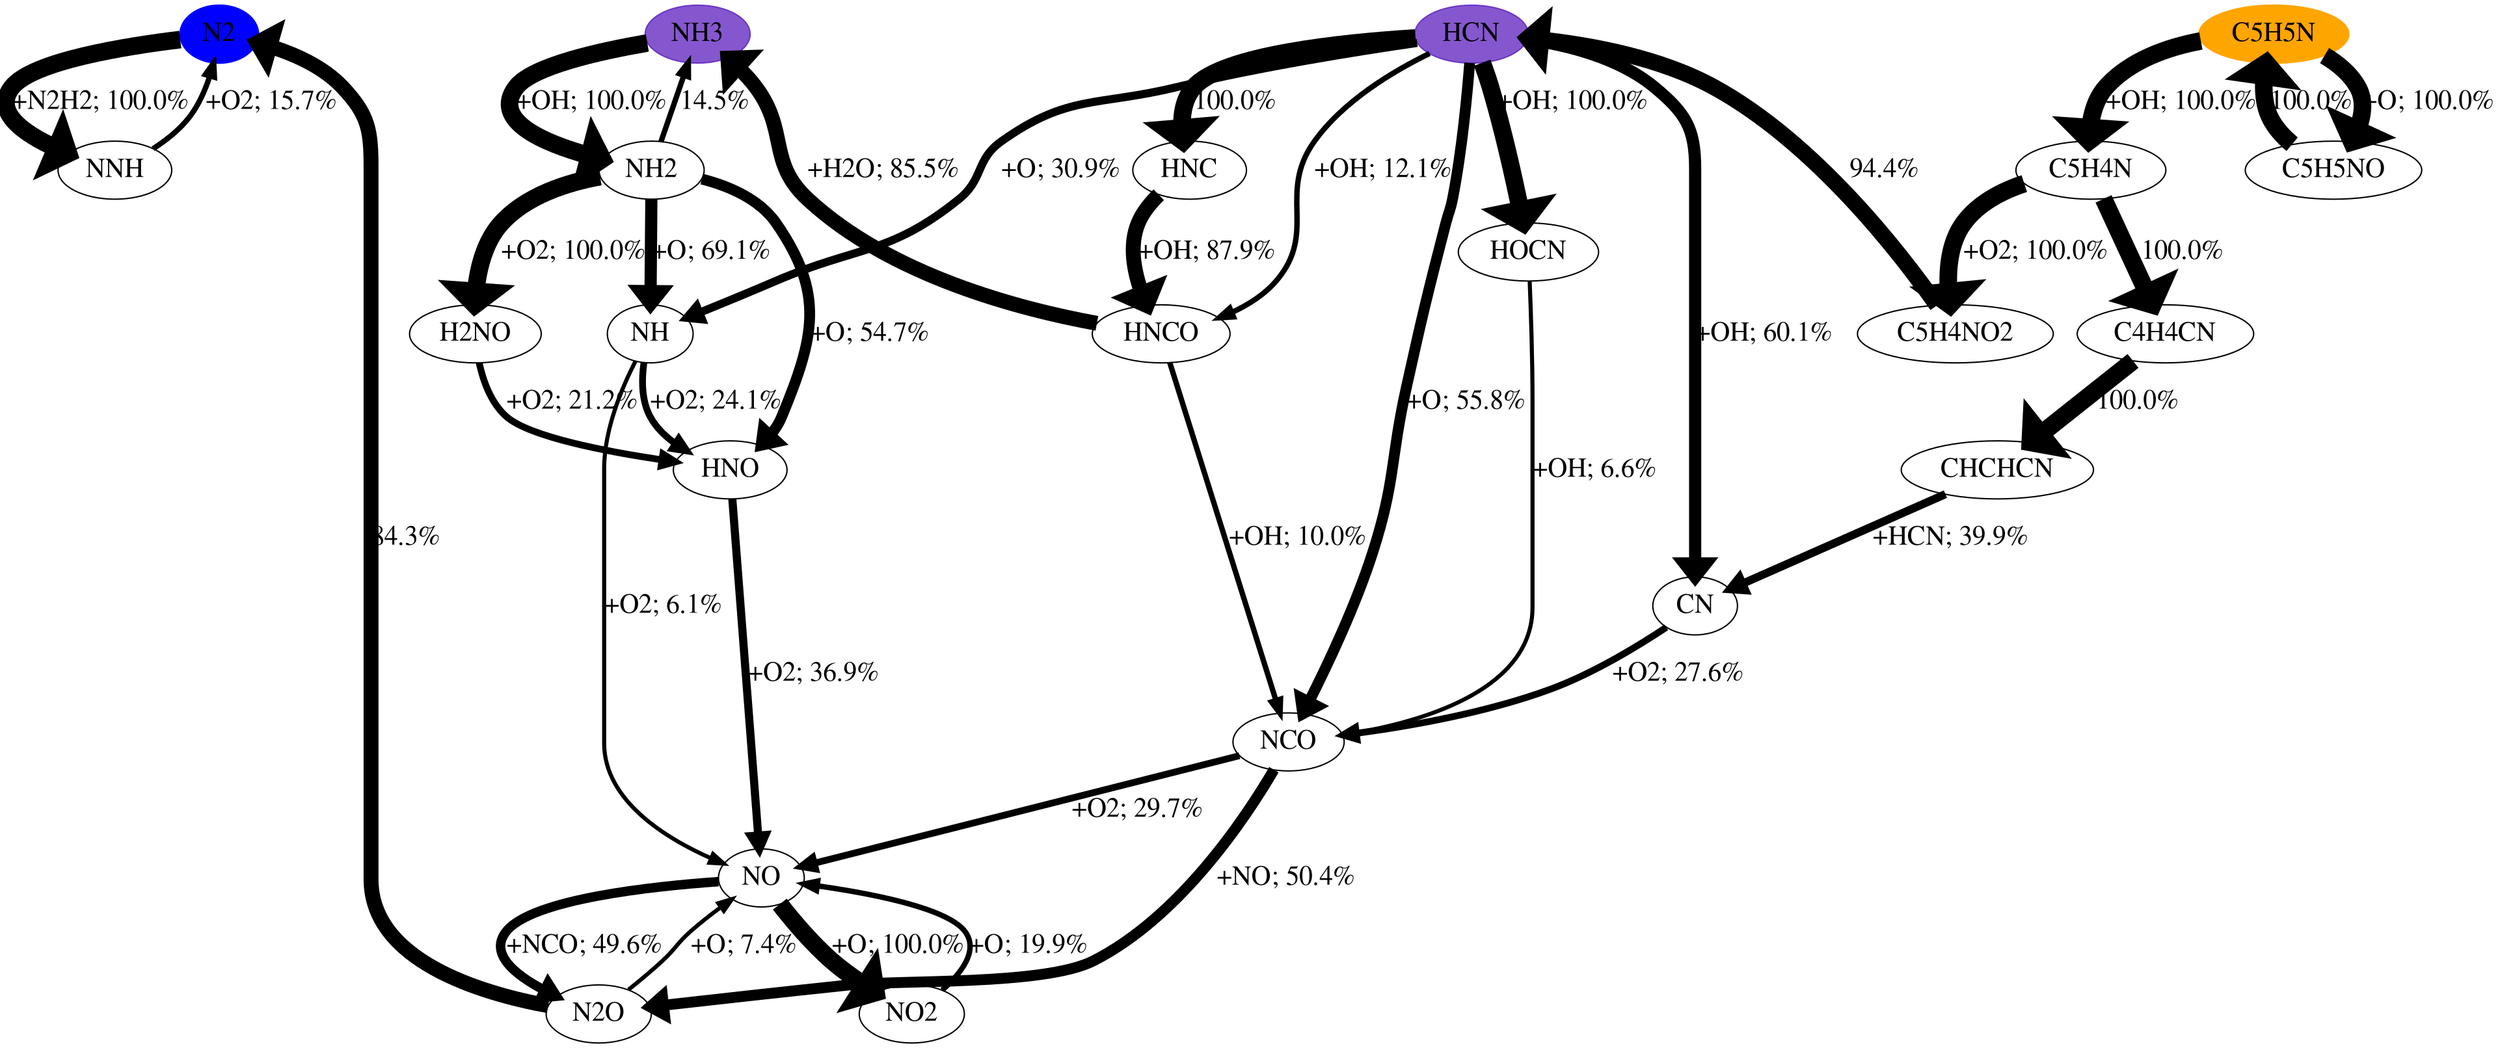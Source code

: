 digraph {
    graph [b="0,0,1558,558", rankdir=TB, center=true];
	NO -> N2O [label="+NCO; 49.6%" fontcolor=black fontname=Times fontsize=20 penwidth=7]
	NO -> NO2 [label="+O; 100.0%" fontcolor=black fontname=Times fontsize=20 penwidth=13]
	C5H5N -> C5H4N [label="+OH; 100.0%" fontcolor=black fontname=Times fontsize=20 penwidth=13]
	C5H5N -> C5H5NO [label="+O; 100.0%" fontcolor=black fontname=Times fontsize=20 penwidth=13]
	NH3 -> NH2 [label="+OH; 100.0%" fontcolor=black fontname=Times fontsize=20 penwidth=13]
	N2 -> NNH [label="+N2H2; 100.0%" fontcolor=black fontname=Times fontsize=20 penwidth=13]
	NO2 -> NO [label="+O; 19.9%" fontcolor=black fontname=Times fontsize=20 penwidth=4]
	HCN -> NH [label="+O; 30.9%" fontcolor=black fontname=Times fontsize=20 penwidth=6]
	HCN -> HNC [label="100.0%" fontcolor=black fontname=Times fontsize=20 penwidth=13]
	HCN -> CN [label="+OH; 60.1%" fontcolor=black fontname=Times fontsize=20 penwidth=9]
	HCN -> HNCO [label="+OH; 12.1%" fontcolor=black fontname=Times fontsize=20 penwidth=4]
	HCN -> NCO [label="+O; 55.8%" fontcolor=black fontname=Times fontsize=20 penwidth=8]
	HCN -> HOCN [label="+OH; 100.0%" fontcolor=black fontname=Times fontsize=20 penwidth=13]
	N2O -> N2 [label="84.3%" fontcolor=black fontname=Times fontsize=20 penwidth=11]
	N2O -> NO [label="+O; 7.4%" fontcolor=black fontname=Times fontsize=20 penwidth=3]
	C5H4N -> C5H4NO2 [label="+O2; 100.0%" fontcolor=black fontname=Times fontsize=20 penwidth=13]
	C5H4N -> C4H4CN [label="100.0%" fontcolor=black fontname=Times fontsize=20 penwidth=13]
	C5H5NO -> C5H5N [label="100.0%" fontcolor=black fontname=Times fontsize=20 penwidth=13]
	NH2 -> NH [label="+O; 69.1%" fontcolor=black fontname=Times fontsize=20 penwidth=9]
	NH2 -> HNO [label="+O; 54.7%" fontcolor=black fontname=Times fontsize=20 penwidth=8]
	NH2 -> H2NO [label="+O2; 100.0%" fontcolor=black fontname=Times fontsize=20 penwidth=13]
	NH2 -> NH3 [label="14.5%" fontcolor=black fontname=Times fontsize=20 penwidth=4]
	NNH -> N2 [label="+O2; 15.7%" fontcolor=black fontname=Times fontsize=20 penwidth=4]
	NH -> HNO [label="+O2; 24.1%" fontcolor=black fontname=Times fontsize=20 penwidth=5]
	NH -> NO [label="+O2; 6.1%" fontcolor=black fontname=Times fontsize=20 penwidth=3]
	HNC -> HNCO [label="+OH; 87.9%" fontcolor=black fontname=Times fontsize=20 penwidth=11]
	CN -> NCO [label="+O2; 27.6%" fontcolor=black fontname=Times fontsize=20 penwidth=5]
	HNCO -> NH3 [label="+H2O; 85.5%" fontcolor=black fontname=Times fontsize=20 penwidth=11]
	HNCO -> NCO [label="+OH; 10.0%" fontcolor=black fontname=Times fontsize=20 penwidth=4]
	NCO -> N2O [label="+NO; 50.4%" fontcolor=black fontname=Times fontsize=20 penwidth=8]
	NCO -> NO [label="+O2; 29.7%" fontcolor=black fontname=Times fontsize=20 penwidth=5]
	HOCN -> NCO [label="+OH; 6.6%" fontcolor=black fontname=Times fontsize=20 penwidth=3]
	C5H4NO2 -> HCN [label="94.4%" fontcolor=black fontname=Times fontsize=20 penwidth=12]
	C4H4CN -> CHCHCN [label="100.0%" fontcolor=black fontname=Times fontsize=20 penwidth=13]
	HNO -> NO [label="+O2; 36.9%" fontcolor=black fontname=Times fontsize=20 penwidth=6]
	H2NO -> HNO [label="+O2; 21.2%" fontcolor=black fontname=Times fontsize=20 penwidth=5]
	CHCHCN -> CN [label="+HCN; 39.9%" fontcolor=black fontname=Times fontsize=20 penwidth=6]
	NO [fontname=Times fontsize=20]
	C5H5N [fontname=Times fontsize=20]
	NH3 [fontname=Times fontsize=20]
	N2 [fontname=Times fontsize=20]
	NO2 [fontname=Times fontsize=20]
	HCN [fontname=Times fontsize=20]
	N2O [fontname=Times fontsize=20]
	C5H4N [fontname=Times fontsize=20]
	C5H5NO [fontname=Times fontsize=20]
	NH2 [fontname=Times fontsize=20]
	NNH [fontname=Times fontsize=20]
	NH [fontname=Times fontsize=20]
	HNC [fontname=Times fontsize=20]
	CN [fontname=Times fontsize=20]
	HNCO [fontname=Times fontsize=20]
	NCO [fontname=Times fontsize=20]
	HOCN [fontname=Times fontsize=20]
	C5H4NO2 [fontname=Times fontsize=20]
	C4H4CN [fontname=Times fontsize=20]
	HNO [fontname=Times fontsize=20]
	H2NO [fontname=Times fontsize=20]
	CHCHCN [fontname=Times fontsize=20]
	HCN [color="#500dbab1" fillcolor="#500dbab1" style=filled]
	NH3 [color="#500dbab1" fillcolor="#500dbab1" style=filled]
	C5H5N [color=orange fillcolor=orange style=filled]
	N2 [color=blue fillcolor=blue style=filled]

    {rank="source"; C5H5N,NH3,HCN,N2}
}